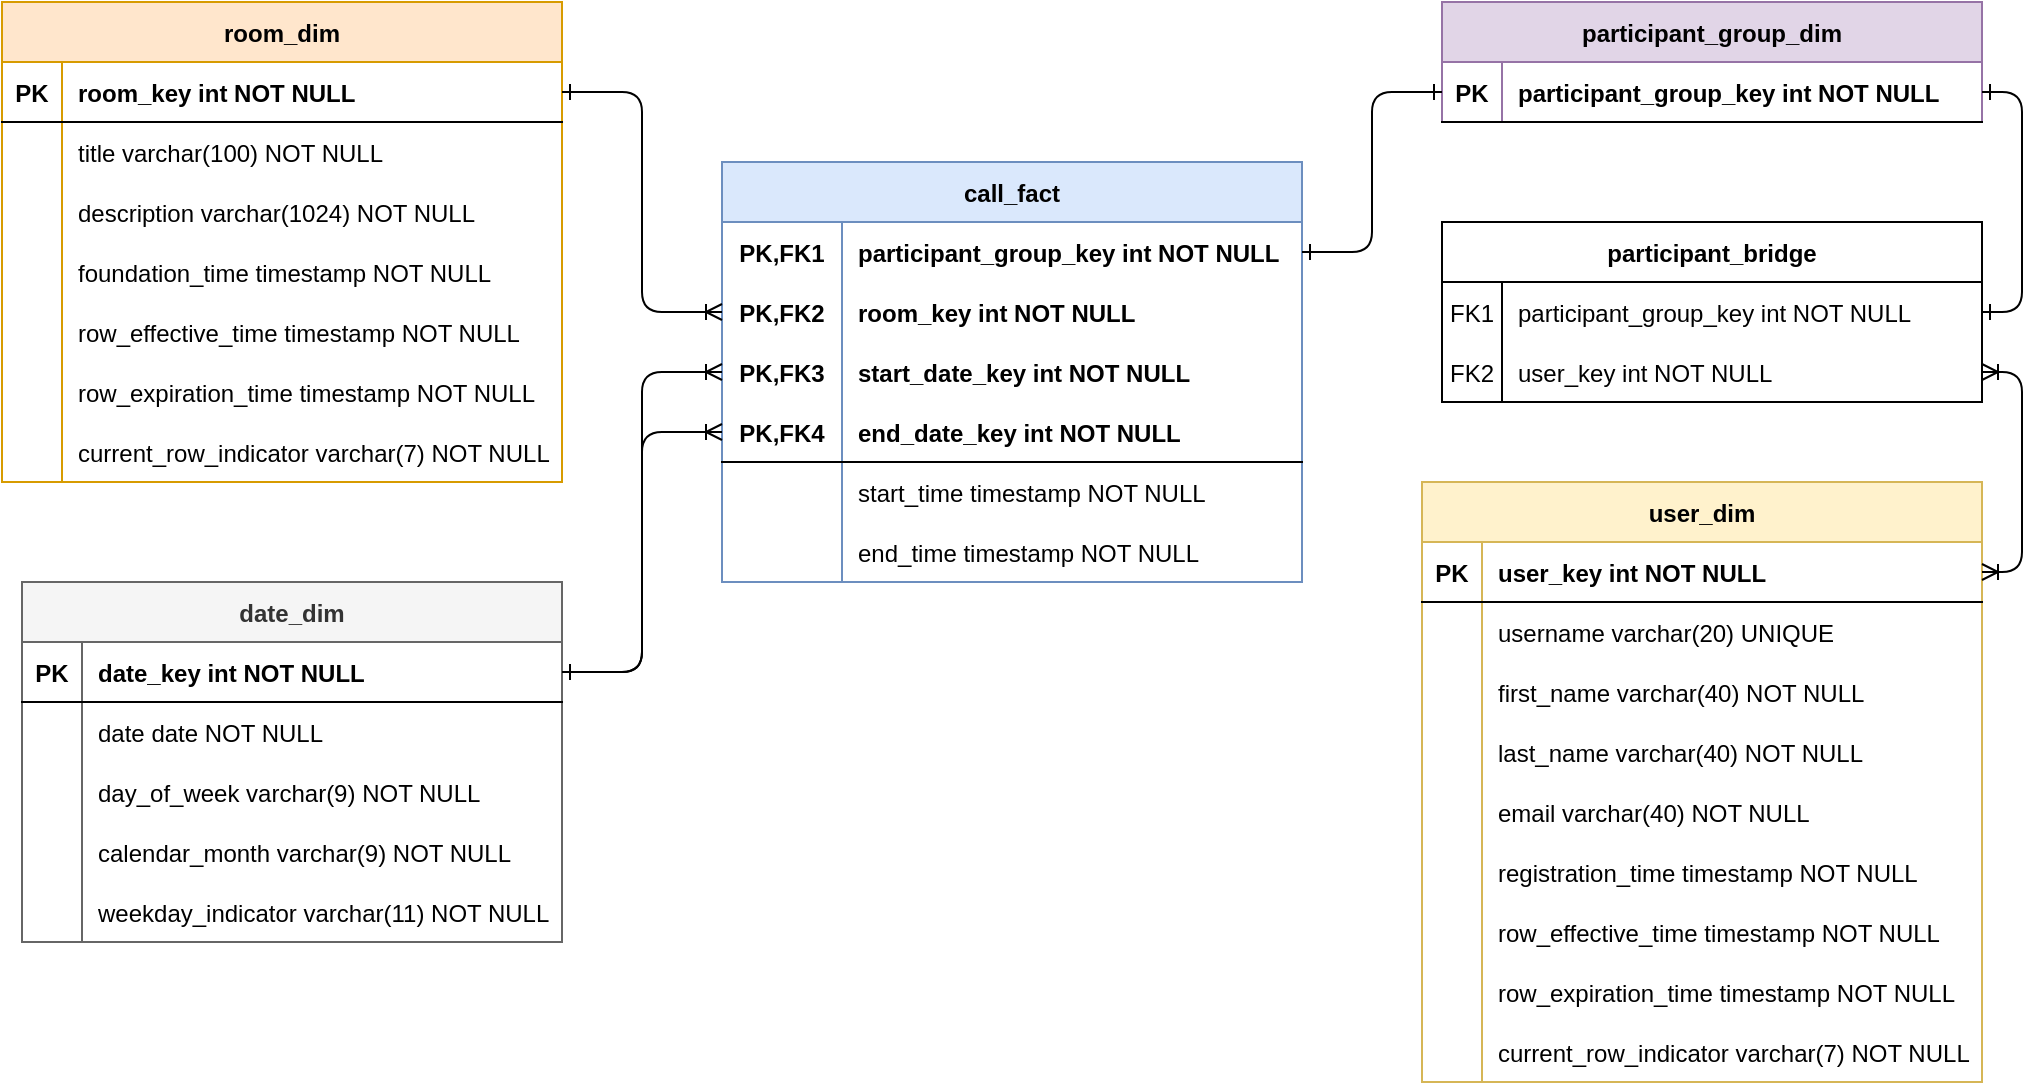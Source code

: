 <mxfile version="17.4.6" type="device"><diagram id="qKj7BQouxTG_tLNPHcak" name="Page-1"><mxGraphModel dx="2272" dy="799" grid="1" gridSize="10" guides="1" tooltips="1" connect="1" arrows="1" fold="1" page="1" pageScale="1" pageWidth="850" pageHeight="1100" math="0" shadow="0"><root><mxCell id="0"/><mxCell id="1" parent="0"/><mxCell id="yPWUE9x3bi0etpbtWA5u-27" value="call_fact" style="shape=table;startSize=30;container=1;collapsible=1;childLayout=tableLayout;fixedRows=1;rowLines=0;fontStyle=1;align=center;resizeLast=1;fillColor=#dae8fc;strokeColor=#6c8ebf;" parent="1" vertex="1"><mxGeometry x="320" y="280" width="290" height="210" as="geometry"/></mxCell><mxCell id="yPWUE9x3bi0etpbtWA5u-28" value="" style="shape=tableRow;horizontal=0;startSize=0;swimlaneHead=0;swimlaneBody=0;fillColor=none;collapsible=0;dropTarget=0;points=[[0,0.5],[1,0.5]];portConstraint=eastwest;top=0;left=0;right=0;bottom=0;" parent="yPWUE9x3bi0etpbtWA5u-27" vertex="1"><mxGeometry y="30" width="290" height="30" as="geometry"/></mxCell><mxCell id="yPWUE9x3bi0etpbtWA5u-29" value="PK,FK1" style="shape=partialRectangle;connectable=0;fillColor=none;top=0;left=0;bottom=0;right=0;fontStyle=1;overflow=hidden;" parent="yPWUE9x3bi0etpbtWA5u-28" vertex="1"><mxGeometry width="60" height="30" as="geometry"><mxRectangle width="60" height="30" as="alternateBounds"/></mxGeometry></mxCell><mxCell id="yPWUE9x3bi0etpbtWA5u-30" value="participant_group_key int NOT NULL" style="shape=partialRectangle;connectable=0;fillColor=none;top=0;left=0;bottom=0;right=0;align=left;spacingLeft=6;fontStyle=1;overflow=hidden;" parent="yPWUE9x3bi0etpbtWA5u-28" vertex="1"><mxGeometry x="60" width="230" height="30" as="geometry"><mxRectangle width="230" height="30" as="alternateBounds"/></mxGeometry></mxCell><mxCell id="yPWUE9x3bi0etpbtWA5u-98" value="" style="shape=tableRow;horizontal=0;startSize=0;swimlaneHead=0;swimlaneBody=0;fillColor=none;collapsible=0;dropTarget=0;points=[[0,0.5],[1,0.5]];portConstraint=eastwest;top=0;left=0;right=0;bottom=0;" parent="yPWUE9x3bi0etpbtWA5u-27" vertex="1"><mxGeometry y="60" width="290" height="30" as="geometry"/></mxCell><mxCell id="yPWUE9x3bi0etpbtWA5u-99" value="PK,FK2" style="shape=partialRectangle;connectable=0;fillColor=none;top=0;left=0;bottom=0;right=0;fontStyle=1;overflow=hidden;" parent="yPWUE9x3bi0etpbtWA5u-98" vertex="1"><mxGeometry width="60" height="30" as="geometry"><mxRectangle width="60" height="30" as="alternateBounds"/></mxGeometry></mxCell><mxCell id="yPWUE9x3bi0etpbtWA5u-100" value="room_key int NOT NULL" style="shape=partialRectangle;connectable=0;fillColor=none;top=0;left=0;bottom=0;right=0;align=left;spacingLeft=6;fontStyle=1;overflow=hidden;" parent="yPWUE9x3bi0etpbtWA5u-98" vertex="1"><mxGeometry x="60" width="230" height="30" as="geometry"><mxRectangle width="230" height="30" as="alternateBounds"/></mxGeometry></mxCell><mxCell id="yPWUE9x3bi0etpbtWA5u-43" value="" style="shape=tableRow;horizontal=0;startSize=0;swimlaneHead=0;swimlaneBody=0;fillColor=none;collapsible=0;dropTarget=0;points=[[0,0.5],[1,0.5]];portConstraint=eastwest;top=0;left=0;right=0;bottom=0;" parent="yPWUE9x3bi0etpbtWA5u-27" vertex="1"><mxGeometry y="90" width="290" height="30" as="geometry"/></mxCell><mxCell id="yPWUE9x3bi0etpbtWA5u-44" value="PK,FK3" style="shape=partialRectangle;connectable=0;fillColor=none;top=0;left=0;bottom=0;right=0;fontStyle=1;overflow=hidden;" parent="yPWUE9x3bi0etpbtWA5u-43" vertex="1"><mxGeometry width="60" height="30" as="geometry"><mxRectangle width="60" height="30" as="alternateBounds"/></mxGeometry></mxCell><mxCell id="yPWUE9x3bi0etpbtWA5u-45" value="start_date_key int NOT NULL" style="shape=partialRectangle;connectable=0;fillColor=none;top=0;left=0;bottom=0;right=0;align=left;spacingLeft=6;fontStyle=1;overflow=hidden;" parent="yPWUE9x3bi0etpbtWA5u-43" vertex="1"><mxGeometry x="60" width="230" height="30" as="geometry"><mxRectangle width="230" height="30" as="alternateBounds"/></mxGeometry></mxCell><mxCell id="yPWUE9x3bi0etpbtWA5u-104" value="" style="shape=tableRow;horizontal=0;startSize=0;swimlaneHead=0;swimlaneBody=0;fillColor=none;collapsible=0;dropTarget=0;points=[[0,0.5],[1,0.5]];portConstraint=eastwest;top=0;left=0;right=0;bottom=1;" parent="yPWUE9x3bi0etpbtWA5u-27" vertex="1"><mxGeometry y="120" width="290" height="30" as="geometry"/></mxCell><mxCell id="yPWUE9x3bi0etpbtWA5u-105" value="PK,FK4" style="shape=partialRectangle;connectable=0;fillColor=none;top=0;left=0;bottom=0;right=0;fontStyle=1;overflow=hidden;" parent="yPWUE9x3bi0etpbtWA5u-104" vertex="1"><mxGeometry width="60" height="30" as="geometry"><mxRectangle width="60" height="30" as="alternateBounds"/></mxGeometry></mxCell><mxCell id="yPWUE9x3bi0etpbtWA5u-106" value="end_date_key int NOT NULL" style="shape=partialRectangle;connectable=0;fillColor=none;top=0;left=0;bottom=0;right=0;align=left;spacingLeft=6;fontStyle=1;overflow=hidden;" parent="yPWUE9x3bi0etpbtWA5u-104" vertex="1"><mxGeometry x="60" width="230" height="30" as="geometry"><mxRectangle width="230" height="30" as="alternateBounds"/></mxGeometry></mxCell><mxCell id="yPWUE9x3bi0etpbtWA5u-34" value="" style="shape=tableRow;horizontal=0;startSize=0;swimlaneHead=0;swimlaneBody=0;fillColor=none;collapsible=0;dropTarget=0;points=[[0,0.5],[1,0.5]];portConstraint=eastwest;top=0;left=0;right=0;bottom=0;" parent="yPWUE9x3bi0etpbtWA5u-27" vertex="1"><mxGeometry y="150" width="290" height="30" as="geometry"/></mxCell><mxCell id="yPWUE9x3bi0etpbtWA5u-35" value="" style="shape=partialRectangle;connectable=0;fillColor=none;top=0;left=0;bottom=0;right=0;editable=1;overflow=hidden;" parent="yPWUE9x3bi0etpbtWA5u-34" vertex="1"><mxGeometry width="60" height="30" as="geometry"><mxRectangle width="60" height="30" as="alternateBounds"/></mxGeometry></mxCell><mxCell id="yPWUE9x3bi0etpbtWA5u-36" value="start_time timestamp NOT NULL" style="shape=partialRectangle;connectable=0;fillColor=none;top=0;left=0;bottom=0;right=0;align=left;spacingLeft=6;overflow=hidden;" parent="yPWUE9x3bi0etpbtWA5u-34" vertex="1"><mxGeometry x="60" width="230" height="30" as="geometry"><mxRectangle width="230" height="30" as="alternateBounds"/></mxGeometry></mxCell><mxCell id="yPWUE9x3bi0etpbtWA5u-133" value="" style="shape=tableRow;horizontal=0;startSize=0;swimlaneHead=0;swimlaneBody=0;fillColor=none;collapsible=0;dropTarget=0;points=[[0,0.5],[1,0.5]];portConstraint=eastwest;top=0;left=0;right=0;bottom=0;" parent="yPWUE9x3bi0etpbtWA5u-27" vertex="1"><mxGeometry y="180" width="290" height="30" as="geometry"/></mxCell><mxCell id="yPWUE9x3bi0etpbtWA5u-134" value="" style="shape=partialRectangle;connectable=0;fillColor=none;top=0;left=0;bottom=0;right=0;editable=1;overflow=hidden;" parent="yPWUE9x3bi0etpbtWA5u-133" vertex="1"><mxGeometry width="60" height="30" as="geometry"><mxRectangle width="60" height="30" as="alternateBounds"/></mxGeometry></mxCell><mxCell id="yPWUE9x3bi0etpbtWA5u-135" value="end_time timestamp NOT NULL" style="shape=partialRectangle;connectable=0;fillColor=none;top=0;left=0;bottom=0;right=0;align=left;spacingLeft=6;overflow=hidden;" parent="yPWUE9x3bi0etpbtWA5u-133" vertex="1"><mxGeometry x="60" width="230" height="30" as="geometry"><mxRectangle width="230" height="30" as="alternateBounds"/></mxGeometry></mxCell><mxCell id="yPWUE9x3bi0etpbtWA5u-46" value="participant_group_dim" style="shape=table;startSize=30;container=1;collapsible=1;childLayout=tableLayout;fixedRows=1;rowLines=0;fontStyle=1;align=center;resizeLast=1;fillColor=#e1d5e7;strokeColor=#9673a6;" parent="1" vertex="1"><mxGeometry x="680" y="200" width="270" height="60" as="geometry"/></mxCell><mxCell id="yPWUE9x3bi0etpbtWA5u-47" value="" style="shape=tableRow;horizontal=0;startSize=0;swimlaneHead=0;swimlaneBody=0;fillColor=none;collapsible=0;dropTarget=0;points=[[0,0.5],[1,0.5]];portConstraint=eastwest;top=0;left=0;right=0;bottom=1;" parent="yPWUE9x3bi0etpbtWA5u-46" vertex="1"><mxGeometry y="30" width="270" height="30" as="geometry"/></mxCell><mxCell id="yPWUE9x3bi0etpbtWA5u-48" value="PK" style="shape=partialRectangle;connectable=0;fillColor=none;top=0;left=0;bottom=0;right=0;fontStyle=1;overflow=hidden;" parent="yPWUE9x3bi0etpbtWA5u-47" vertex="1"><mxGeometry width="30" height="30" as="geometry"><mxRectangle width="30" height="30" as="alternateBounds"/></mxGeometry></mxCell><mxCell id="yPWUE9x3bi0etpbtWA5u-49" value="participant_group_key int NOT NULL" style="shape=partialRectangle;connectable=0;fillColor=none;top=0;left=0;bottom=0;right=0;align=left;spacingLeft=6;fontStyle=1;overflow=hidden;" parent="yPWUE9x3bi0etpbtWA5u-47" vertex="1"><mxGeometry x="30" width="240" height="30" as="geometry"><mxRectangle width="240" height="30" as="alternateBounds"/></mxGeometry></mxCell><mxCell id="yPWUE9x3bi0etpbtWA5u-59" value="room_dim" style="shape=table;startSize=30;container=1;collapsible=1;childLayout=tableLayout;fixedRows=1;rowLines=0;fontStyle=1;align=center;resizeLast=1;fillColor=#ffe6cc;strokeColor=#d79b00;" parent="1" vertex="1"><mxGeometry x="-40" y="200" width="280" height="240" as="geometry"/></mxCell><mxCell id="yPWUE9x3bi0etpbtWA5u-60" value="" style="shape=tableRow;horizontal=0;startSize=0;swimlaneHead=0;swimlaneBody=0;fillColor=none;collapsible=0;dropTarget=0;points=[[0,0.5],[1,0.5]];portConstraint=eastwest;top=0;left=0;right=0;bottom=1;" parent="yPWUE9x3bi0etpbtWA5u-59" vertex="1"><mxGeometry y="30" width="280" height="30" as="geometry"/></mxCell><mxCell id="yPWUE9x3bi0etpbtWA5u-61" value="PK" style="shape=partialRectangle;connectable=0;fillColor=none;top=0;left=0;bottom=0;right=0;fontStyle=1;overflow=hidden;" parent="yPWUE9x3bi0etpbtWA5u-60" vertex="1"><mxGeometry width="30" height="30" as="geometry"><mxRectangle width="30" height="30" as="alternateBounds"/></mxGeometry></mxCell><mxCell id="yPWUE9x3bi0etpbtWA5u-62" value="room_key int NOT NULL" style="shape=partialRectangle;connectable=0;fillColor=none;top=0;left=0;bottom=0;right=0;align=left;spacingLeft=6;fontStyle=1;overflow=hidden;" parent="yPWUE9x3bi0etpbtWA5u-60" vertex="1"><mxGeometry x="30" width="250" height="30" as="geometry"><mxRectangle width="250" height="30" as="alternateBounds"/></mxGeometry></mxCell><mxCell id="yPWUE9x3bi0etpbtWA5u-63" value="" style="shape=tableRow;horizontal=0;startSize=0;swimlaneHead=0;swimlaneBody=0;fillColor=none;collapsible=0;dropTarget=0;points=[[0,0.5],[1,0.5]];portConstraint=eastwest;top=0;left=0;right=0;bottom=0;" parent="yPWUE9x3bi0etpbtWA5u-59" vertex="1"><mxGeometry y="60" width="280" height="30" as="geometry"/></mxCell><mxCell id="yPWUE9x3bi0etpbtWA5u-64" value="" style="shape=partialRectangle;connectable=0;fillColor=none;top=0;left=0;bottom=0;right=0;editable=1;overflow=hidden;" parent="yPWUE9x3bi0etpbtWA5u-63" vertex="1"><mxGeometry width="30" height="30" as="geometry"><mxRectangle width="30" height="30" as="alternateBounds"/></mxGeometry></mxCell><mxCell id="yPWUE9x3bi0etpbtWA5u-65" value="title varchar(100) NOT NULL" style="shape=partialRectangle;connectable=0;fillColor=none;top=0;left=0;bottom=0;right=0;align=left;spacingLeft=6;overflow=hidden;" parent="yPWUE9x3bi0etpbtWA5u-63" vertex="1"><mxGeometry x="30" width="250" height="30" as="geometry"><mxRectangle width="250" height="30" as="alternateBounds"/></mxGeometry></mxCell><mxCell id="yPWUE9x3bi0etpbtWA5u-66" value="" style="shape=tableRow;horizontal=0;startSize=0;swimlaneHead=0;swimlaneBody=0;fillColor=none;collapsible=0;dropTarget=0;points=[[0,0.5],[1,0.5]];portConstraint=eastwest;top=0;left=0;right=0;bottom=0;" parent="yPWUE9x3bi0etpbtWA5u-59" vertex="1"><mxGeometry y="90" width="280" height="30" as="geometry"/></mxCell><mxCell id="yPWUE9x3bi0etpbtWA5u-67" value="" style="shape=partialRectangle;connectable=0;fillColor=none;top=0;left=0;bottom=0;right=0;editable=1;overflow=hidden;" parent="yPWUE9x3bi0etpbtWA5u-66" vertex="1"><mxGeometry width="30" height="30" as="geometry"><mxRectangle width="30" height="30" as="alternateBounds"/></mxGeometry></mxCell><mxCell id="yPWUE9x3bi0etpbtWA5u-68" value="description varchar(1024) NOT NULL" style="shape=partialRectangle;connectable=0;fillColor=none;top=0;left=0;bottom=0;right=0;align=left;spacingLeft=6;overflow=hidden;" parent="yPWUE9x3bi0etpbtWA5u-66" vertex="1"><mxGeometry x="30" width="250" height="30" as="geometry"><mxRectangle width="250" height="30" as="alternateBounds"/></mxGeometry></mxCell><mxCell id="yPWUE9x3bi0etpbtWA5u-69" value="" style="shape=tableRow;horizontal=0;startSize=0;swimlaneHead=0;swimlaneBody=0;fillColor=none;collapsible=0;dropTarget=0;points=[[0,0.5],[1,0.5]];portConstraint=eastwest;top=0;left=0;right=0;bottom=0;" parent="yPWUE9x3bi0etpbtWA5u-59" vertex="1"><mxGeometry y="120" width="280" height="30" as="geometry"/></mxCell><mxCell id="yPWUE9x3bi0etpbtWA5u-70" value="" style="shape=partialRectangle;connectable=0;fillColor=none;top=0;left=0;bottom=0;right=0;editable=1;overflow=hidden;" parent="yPWUE9x3bi0etpbtWA5u-69" vertex="1"><mxGeometry width="30" height="30" as="geometry"><mxRectangle width="30" height="30" as="alternateBounds"/></mxGeometry></mxCell><mxCell id="yPWUE9x3bi0etpbtWA5u-71" value="foundation_time timestamp NOT NULL" style="shape=partialRectangle;connectable=0;fillColor=none;top=0;left=0;bottom=0;right=0;align=left;spacingLeft=6;overflow=hidden;" parent="yPWUE9x3bi0etpbtWA5u-69" vertex="1"><mxGeometry x="30" width="250" height="30" as="geometry"><mxRectangle width="250" height="30" as="alternateBounds"/></mxGeometry></mxCell><mxCell id="YMKa3wwZ9KTeTYW3aYkr-1" value="" style="shape=tableRow;horizontal=0;startSize=0;swimlaneHead=0;swimlaneBody=0;fillColor=none;collapsible=0;dropTarget=0;points=[[0,0.5],[1,0.5]];portConstraint=eastwest;top=0;left=0;right=0;bottom=0;" vertex="1" parent="yPWUE9x3bi0etpbtWA5u-59"><mxGeometry y="150" width="280" height="30" as="geometry"/></mxCell><mxCell id="YMKa3wwZ9KTeTYW3aYkr-2" value="" style="shape=partialRectangle;connectable=0;fillColor=none;top=0;left=0;bottom=0;right=0;editable=1;overflow=hidden;" vertex="1" parent="YMKa3wwZ9KTeTYW3aYkr-1"><mxGeometry width="30" height="30" as="geometry"><mxRectangle width="30" height="30" as="alternateBounds"/></mxGeometry></mxCell><mxCell id="YMKa3wwZ9KTeTYW3aYkr-3" value="row_effective_time timestamp NOT NULL" style="shape=partialRectangle;connectable=0;fillColor=none;top=0;left=0;bottom=0;right=0;align=left;spacingLeft=6;overflow=hidden;" vertex="1" parent="YMKa3wwZ9KTeTYW3aYkr-1"><mxGeometry x="30" width="250" height="30" as="geometry"><mxRectangle width="250" height="30" as="alternateBounds"/></mxGeometry></mxCell><mxCell id="YMKa3wwZ9KTeTYW3aYkr-4" value="" style="shape=tableRow;horizontal=0;startSize=0;swimlaneHead=0;swimlaneBody=0;fillColor=none;collapsible=0;dropTarget=0;points=[[0,0.5],[1,0.5]];portConstraint=eastwest;top=0;left=0;right=0;bottom=0;" vertex="1" parent="yPWUE9x3bi0etpbtWA5u-59"><mxGeometry y="180" width="280" height="30" as="geometry"/></mxCell><mxCell id="YMKa3wwZ9KTeTYW3aYkr-5" value="" style="shape=partialRectangle;connectable=0;fillColor=none;top=0;left=0;bottom=0;right=0;editable=1;overflow=hidden;" vertex="1" parent="YMKa3wwZ9KTeTYW3aYkr-4"><mxGeometry width="30" height="30" as="geometry"><mxRectangle width="30" height="30" as="alternateBounds"/></mxGeometry></mxCell><mxCell id="YMKa3wwZ9KTeTYW3aYkr-6" value="row_expiration_time timestamp NOT NULL" style="shape=partialRectangle;connectable=0;fillColor=none;top=0;left=0;bottom=0;right=0;align=left;spacingLeft=6;overflow=hidden;" vertex="1" parent="YMKa3wwZ9KTeTYW3aYkr-4"><mxGeometry x="30" width="250" height="30" as="geometry"><mxRectangle width="250" height="30" as="alternateBounds"/></mxGeometry></mxCell><mxCell id="YMKa3wwZ9KTeTYW3aYkr-7" value="" style="shape=tableRow;horizontal=0;startSize=0;swimlaneHead=0;swimlaneBody=0;fillColor=none;collapsible=0;dropTarget=0;points=[[0,0.5],[1,0.5]];portConstraint=eastwest;top=0;left=0;right=0;bottom=0;" vertex="1" parent="yPWUE9x3bi0etpbtWA5u-59"><mxGeometry y="210" width="280" height="30" as="geometry"/></mxCell><mxCell id="YMKa3wwZ9KTeTYW3aYkr-8" value="" style="shape=partialRectangle;connectable=0;fillColor=none;top=0;left=0;bottom=0;right=0;editable=1;overflow=hidden;" vertex="1" parent="YMKa3wwZ9KTeTYW3aYkr-7"><mxGeometry width="30" height="30" as="geometry"><mxRectangle width="30" height="30" as="alternateBounds"/></mxGeometry></mxCell><mxCell id="YMKa3wwZ9KTeTYW3aYkr-9" value="current_row_indicator varchar(7) NOT NULL" style="shape=partialRectangle;connectable=0;fillColor=none;top=0;left=0;bottom=0;right=0;align=left;spacingLeft=6;overflow=hidden;" vertex="1" parent="YMKa3wwZ9KTeTYW3aYkr-7"><mxGeometry x="30" width="250" height="30" as="geometry"><mxRectangle width="250" height="30" as="alternateBounds"/></mxGeometry></mxCell><mxCell id="yPWUE9x3bi0etpbtWA5u-72" value="date_dim" style="shape=table;startSize=30;container=1;collapsible=1;childLayout=tableLayout;fixedRows=1;rowLines=0;fontStyle=1;align=center;resizeLast=1;fillColor=#f5f5f5;fontColor=#333333;strokeColor=#666666;" parent="1" vertex="1"><mxGeometry x="-30" y="490" width="270" height="180" as="geometry"/></mxCell><mxCell id="yPWUE9x3bi0etpbtWA5u-73" value="" style="shape=tableRow;horizontal=0;startSize=0;swimlaneHead=0;swimlaneBody=0;fillColor=none;collapsible=0;dropTarget=0;points=[[0,0.5],[1,0.5]];portConstraint=eastwest;top=0;left=0;right=0;bottom=1;" parent="yPWUE9x3bi0etpbtWA5u-72" vertex="1"><mxGeometry y="30" width="270" height="30" as="geometry"/></mxCell><mxCell id="yPWUE9x3bi0etpbtWA5u-74" value="PK" style="shape=partialRectangle;connectable=0;fillColor=none;top=0;left=0;bottom=0;right=0;fontStyle=1;overflow=hidden;" parent="yPWUE9x3bi0etpbtWA5u-73" vertex="1"><mxGeometry width="30" height="30" as="geometry"><mxRectangle width="30" height="30" as="alternateBounds"/></mxGeometry></mxCell><mxCell id="yPWUE9x3bi0etpbtWA5u-75" value="date_key int NOT NULL" style="shape=partialRectangle;connectable=0;fillColor=none;top=0;left=0;bottom=0;right=0;align=left;spacingLeft=6;fontStyle=1;overflow=hidden;" parent="yPWUE9x3bi0etpbtWA5u-73" vertex="1"><mxGeometry x="30" width="240" height="30" as="geometry"><mxRectangle width="240" height="30" as="alternateBounds"/></mxGeometry></mxCell><mxCell id="yPWUE9x3bi0etpbtWA5u-76" value="" style="shape=tableRow;horizontal=0;startSize=0;swimlaneHead=0;swimlaneBody=0;fillColor=none;collapsible=0;dropTarget=0;points=[[0,0.5],[1,0.5]];portConstraint=eastwest;top=0;left=0;right=0;bottom=0;" parent="yPWUE9x3bi0etpbtWA5u-72" vertex="1"><mxGeometry y="60" width="270" height="30" as="geometry"/></mxCell><mxCell id="yPWUE9x3bi0etpbtWA5u-77" value="" style="shape=partialRectangle;connectable=0;fillColor=none;top=0;left=0;bottom=0;right=0;editable=1;overflow=hidden;" parent="yPWUE9x3bi0etpbtWA5u-76" vertex="1"><mxGeometry width="30" height="30" as="geometry"><mxRectangle width="30" height="30" as="alternateBounds"/></mxGeometry></mxCell><mxCell id="yPWUE9x3bi0etpbtWA5u-78" value="date date NOT NULL" style="shape=partialRectangle;connectable=0;fillColor=none;top=0;left=0;bottom=0;right=0;align=left;spacingLeft=6;overflow=hidden;" parent="yPWUE9x3bi0etpbtWA5u-76" vertex="1"><mxGeometry x="30" width="240" height="30" as="geometry"><mxRectangle width="240" height="30" as="alternateBounds"/></mxGeometry></mxCell><mxCell id="yPWUE9x3bi0etpbtWA5u-79" value="" style="shape=tableRow;horizontal=0;startSize=0;swimlaneHead=0;swimlaneBody=0;fillColor=none;collapsible=0;dropTarget=0;points=[[0,0.5],[1,0.5]];portConstraint=eastwest;top=0;left=0;right=0;bottom=0;" parent="yPWUE9x3bi0etpbtWA5u-72" vertex="1"><mxGeometry y="90" width="270" height="30" as="geometry"/></mxCell><mxCell id="yPWUE9x3bi0etpbtWA5u-80" value="" style="shape=partialRectangle;connectable=0;fillColor=none;top=0;left=0;bottom=0;right=0;editable=1;overflow=hidden;" parent="yPWUE9x3bi0etpbtWA5u-79" vertex="1"><mxGeometry width="30" height="30" as="geometry"><mxRectangle width="30" height="30" as="alternateBounds"/></mxGeometry></mxCell><mxCell id="yPWUE9x3bi0etpbtWA5u-81" value="day_of_week varchar(9) NOT NULL" style="shape=partialRectangle;connectable=0;fillColor=none;top=0;left=0;bottom=0;right=0;align=left;spacingLeft=6;overflow=hidden;" parent="yPWUE9x3bi0etpbtWA5u-79" vertex="1"><mxGeometry x="30" width="240" height="30" as="geometry"><mxRectangle width="240" height="30" as="alternateBounds"/></mxGeometry></mxCell><mxCell id="yPWUE9x3bi0etpbtWA5u-82" value="" style="shape=tableRow;horizontal=0;startSize=0;swimlaneHead=0;swimlaneBody=0;fillColor=none;collapsible=0;dropTarget=0;points=[[0,0.5],[1,0.5]];portConstraint=eastwest;top=0;left=0;right=0;bottom=0;" parent="yPWUE9x3bi0etpbtWA5u-72" vertex="1"><mxGeometry y="120" width="270" height="30" as="geometry"/></mxCell><mxCell id="yPWUE9x3bi0etpbtWA5u-83" value="" style="shape=partialRectangle;connectable=0;fillColor=none;top=0;left=0;bottom=0;right=0;editable=1;overflow=hidden;" parent="yPWUE9x3bi0etpbtWA5u-82" vertex="1"><mxGeometry width="30" height="30" as="geometry"><mxRectangle width="30" height="30" as="alternateBounds"/></mxGeometry></mxCell><mxCell id="yPWUE9x3bi0etpbtWA5u-84" value="calendar_month varchar(9) NOT NULL" style="shape=partialRectangle;connectable=0;fillColor=none;top=0;left=0;bottom=0;right=0;align=left;spacingLeft=6;overflow=hidden;" parent="yPWUE9x3bi0etpbtWA5u-82" vertex="1"><mxGeometry x="30" width="240" height="30" as="geometry"><mxRectangle width="240" height="30" as="alternateBounds"/></mxGeometry></mxCell><mxCell id="yPWUE9x3bi0etpbtWA5u-150" value="" style="shape=tableRow;horizontal=0;startSize=0;swimlaneHead=0;swimlaneBody=0;fillColor=none;collapsible=0;dropTarget=0;points=[[0,0.5],[1,0.5]];portConstraint=eastwest;top=0;left=0;right=0;bottom=0;" parent="yPWUE9x3bi0etpbtWA5u-72" vertex="1"><mxGeometry y="150" width="270" height="30" as="geometry"/></mxCell><mxCell id="yPWUE9x3bi0etpbtWA5u-151" value="" style="shape=partialRectangle;connectable=0;fillColor=none;top=0;left=0;bottom=0;right=0;editable=1;overflow=hidden;" parent="yPWUE9x3bi0etpbtWA5u-150" vertex="1"><mxGeometry width="30" height="30" as="geometry"><mxRectangle width="30" height="30" as="alternateBounds"/></mxGeometry></mxCell><mxCell id="yPWUE9x3bi0etpbtWA5u-152" value="weekday_indicator varchar(11) NOT NULL" style="shape=partialRectangle;connectable=0;fillColor=none;top=0;left=0;bottom=0;right=0;align=left;spacingLeft=6;overflow=hidden;" parent="yPWUE9x3bi0etpbtWA5u-150" vertex="1"><mxGeometry x="30" width="240" height="30" as="geometry"><mxRectangle width="240" height="30" as="alternateBounds"/></mxGeometry></mxCell><mxCell id="yPWUE9x3bi0etpbtWA5u-107" value="user_dim" style="shape=table;startSize=30;container=1;collapsible=1;childLayout=tableLayout;fixedRows=1;rowLines=0;fontStyle=1;align=center;resizeLast=1;fillColor=#fff2cc;strokeColor=#d6b656;" parent="1" vertex="1"><mxGeometry x="670" y="440" width="280" height="300" as="geometry"/></mxCell><mxCell id="yPWUE9x3bi0etpbtWA5u-108" value="" style="shape=tableRow;horizontal=0;startSize=0;swimlaneHead=0;swimlaneBody=0;fillColor=none;collapsible=0;dropTarget=0;points=[[0,0.5],[1,0.5]];portConstraint=eastwest;top=0;left=0;right=0;bottom=1;" parent="yPWUE9x3bi0etpbtWA5u-107" vertex="1"><mxGeometry y="30" width="280" height="30" as="geometry"/></mxCell><mxCell id="yPWUE9x3bi0etpbtWA5u-109" value="PK" style="shape=partialRectangle;connectable=0;fillColor=none;top=0;left=0;bottom=0;right=0;fontStyle=1;overflow=hidden;" parent="yPWUE9x3bi0etpbtWA5u-108" vertex="1"><mxGeometry width="30" height="30" as="geometry"><mxRectangle width="30" height="30" as="alternateBounds"/></mxGeometry></mxCell><mxCell id="yPWUE9x3bi0etpbtWA5u-110" value="user_key int NOT NULL" style="shape=partialRectangle;connectable=0;fillColor=none;top=0;left=0;bottom=0;right=0;align=left;spacingLeft=6;fontStyle=1;overflow=hidden;strokeColor=default;" parent="yPWUE9x3bi0etpbtWA5u-108" vertex="1"><mxGeometry x="30" width="250" height="30" as="geometry"><mxRectangle width="250" height="30" as="alternateBounds"/></mxGeometry></mxCell><mxCell id="yPWUE9x3bi0etpbtWA5u-111" value="" style="shape=tableRow;horizontal=0;startSize=0;swimlaneHead=0;swimlaneBody=0;fillColor=none;collapsible=0;dropTarget=0;points=[[0,0.5],[1,0.5]];portConstraint=eastwest;top=0;left=0;right=0;bottom=0;" parent="yPWUE9x3bi0etpbtWA5u-107" vertex="1"><mxGeometry y="60" width="280" height="30" as="geometry"/></mxCell><mxCell id="yPWUE9x3bi0etpbtWA5u-112" value="" style="shape=partialRectangle;connectable=0;fillColor=none;top=0;left=0;bottom=0;right=0;editable=1;overflow=hidden;" parent="yPWUE9x3bi0etpbtWA5u-111" vertex="1"><mxGeometry width="30" height="30" as="geometry"><mxRectangle width="30" height="30" as="alternateBounds"/></mxGeometry></mxCell><mxCell id="yPWUE9x3bi0etpbtWA5u-113" value="username varchar(20) UNIQUE" style="shape=partialRectangle;connectable=0;fillColor=none;top=0;left=0;bottom=0;right=0;align=left;spacingLeft=6;overflow=hidden;" parent="yPWUE9x3bi0etpbtWA5u-111" vertex="1"><mxGeometry x="30" width="250" height="30" as="geometry"><mxRectangle width="250" height="30" as="alternateBounds"/></mxGeometry></mxCell><mxCell id="yPWUE9x3bi0etpbtWA5u-114" value="" style="shape=tableRow;horizontal=0;startSize=0;swimlaneHead=0;swimlaneBody=0;fillColor=none;collapsible=0;dropTarget=0;points=[[0,0.5],[1,0.5]];portConstraint=eastwest;top=0;left=0;right=0;bottom=0;" parent="yPWUE9x3bi0etpbtWA5u-107" vertex="1"><mxGeometry y="90" width="280" height="30" as="geometry"/></mxCell><mxCell id="yPWUE9x3bi0etpbtWA5u-115" value="" style="shape=partialRectangle;connectable=0;fillColor=none;top=0;left=0;bottom=0;right=0;editable=1;overflow=hidden;" parent="yPWUE9x3bi0etpbtWA5u-114" vertex="1"><mxGeometry width="30" height="30" as="geometry"><mxRectangle width="30" height="30" as="alternateBounds"/></mxGeometry></mxCell><mxCell id="yPWUE9x3bi0etpbtWA5u-116" value="first_name varchar(40) NOT NULL" style="shape=partialRectangle;connectable=0;fillColor=none;top=0;left=0;bottom=0;right=0;align=left;spacingLeft=6;overflow=hidden;" parent="yPWUE9x3bi0etpbtWA5u-114" vertex="1"><mxGeometry x="30" width="250" height="30" as="geometry"><mxRectangle width="250" height="30" as="alternateBounds"/></mxGeometry></mxCell><mxCell id="yPWUE9x3bi0etpbtWA5u-117" value="" style="shape=tableRow;horizontal=0;startSize=0;swimlaneHead=0;swimlaneBody=0;fillColor=none;collapsible=0;dropTarget=0;points=[[0,0.5],[1,0.5]];portConstraint=eastwest;top=0;left=0;right=0;bottom=0;" parent="yPWUE9x3bi0etpbtWA5u-107" vertex="1"><mxGeometry y="120" width="280" height="30" as="geometry"/></mxCell><mxCell id="yPWUE9x3bi0etpbtWA5u-118" value="" style="shape=partialRectangle;connectable=0;fillColor=none;top=0;left=0;bottom=0;right=0;editable=1;overflow=hidden;" parent="yPWUE9x3bi0etpbtWA5u-117" vertex="1"><mxGeometry width="30" height="30" as="geometry"><mxRectangle width="30" height="30" as="alternateBounds"/></mxGeometry></mxCell><mxCell id="yPWUE9x3bi0etpbtWA5u-119" value="last_name varchar(40) NOT NULL" style="shape=partialRectangle;connectable=0;fillColor=none;top=0;left=0;bottom=0;right=0;align=left;spacingLeft=6;overflow=hidden;" parent="yPWUE9x3bi0etpbtWA5u-117" vertex="1"><mxGeometry x="30" width="250" height="30" as="geometry"><mxRectangle width="250" height="30" as="alternateBounds"/></mxGeometry></mxCell><mxCell id="yPWUE9x3bi0etpbtWA5u-140" value="" style="shape=tableRow;horizontal=0;startSize=0;swimlaneHead=0;swimlaneBody=0;fillColor=none;collapsible=0;dropTarget=0;points=[[0,0.5],[1,0.5]];portConstraint=eastwest;top=0;left=0;right=0;bottom=0;" parent="yPWUE9x3bi0etpbtWA5u-107" vertex="1"><mxGeometry y="150" width="280" height="30" as="geometry"/></mxCell><mxCell id="yPWUE9x3bi0etpbtWA5u-141" value="" style="shape=partialRectangle;connectable=0;fillColor=none;top=0;left=0;bottom=0;right=0;editable=1;overflow=hidden;" parent="yPWUE9x3bi0etpbtWA5u-140" vertex="1"><mxGeometry width="30" height="30" as="geometry"><mxRectangle width="30" height="30" as="alternateBounds"/></mxGeometry></mxCell><mxCell id="yPWUE9x3bi0etpbtWA5u-142" value="email varchar(40) NOT NULL" style="shape=partialRectangle;connectable=0;fillColor=none;top=0;left=0;bottom=0;right=0;align=left;spacingLeft=6;overflow=hidden;" parent="yPWUE9x3bi0etpbtWA5u-140" vertex="1"><mxGeometry x="30" width="250" height="30" as="geometry"><mxRectangle width="250" height="30" as="alternateBounds"/></mxGeometry></mxCell><mxCell id="yPWUE9x3bi0etpbtWA5u-143" value="" style="shape=tableRow;horizontal=0;startSize=0;swimlaneHead=0;swimlaneBody=0;fillColor=none;collapsible=0;dropTarget=0;points=[[0,0.5],[1,0.5]];portConstraint=eastwest;top=0;left=0;right=0;bottom=0;" parent="yPWUE9x3bi0etpbtWA5u-107" vertex="1"><mxGeometry y="180" width="280" height="30" as="geometry"/></mxCell><mxCell id="yPWUE9x3bi0etpbtWA5u-144" value="" style="shape=partialRectangle;connectable=0;fillColor=none;top=0;left=0;bottom=0;right=0;editable=1;overflow=hidden;" parent="yPWUE9x3bi0etpbtWA5u-143" vertex="1"><mxGeometry width="30" height="30" as="geometry"><mxRectangle width="30" height="30" as="alternateBounds"/></mxGeometry></mxCell><mxCell id="yPWUE9x3bi0etpbtWA5u-145" value="registration_time timestamp NOT NULL" style="shape=partialRectangle;connectable=0;fillColor=none;top=0;left=0;bottom=0;right=0;align=left;spacingLeft=6;overflow=hidden;" parent="yPWUE9x3bi0etpbtWA5u-143" vertex="1"><mxGeometry x="30" width="250" height="30" as="geometry"><mxRectangle width="250" height="30" as="alternateBounds"/></mxGeometry></mxCell><mxCell id="eDRQHEF6SdkyperCXkUb-7" value="" style="shape=tableRow;horizontal=0;startSize=0;swimlaneHead=0;swimlaneBody=0;fillColor=none;collapsible=0;dropTarget=0;points=[[0,0.5],[1,0.5]];portConstraint=eastwest;top=0;left=0;right=0;bottom=0;" parent="yPWUE9x3bi0etpbtWA5u-107" vertex="1"><mxGeometry y="210" width="280" height="30" as="geometry"/></mxCell><mxCell id="eDRQHEF6SdkyperCXkUb-8" value="" style="shape=partialRectangle;connectable=0;fillColor=none;top=0;left=0;bottom=0;right=0;editable=1;overflow=hidden;" parent="eDRQHEF6SdkyperCXkUb-7" vertex="1"><mxGeometry width="30" height="30" as="geometry"><mxRectangle width="30" height="30" as="alternateBounds"/></mxGeometry></mxCell><mxCell id="eDRQHEF6SdkyperCXkUb-9" value="row_effective_time timestamp NOT NULL" style="shape=partialRectangle;connectable=0;fillColor=none;top=0;left=0;bottom=0;right=0;align=left;spacingLeft=6;overflow=hidden;" parent="eDRQHEF6SdkyperCXkUb-7" vertex="1"><mxGeometry x="30" width="250" height="30" as="geometry"><mxRectangle width="250" height="30" as="alternateBounds"/></mxGeometry></mxCell><mxCell id="eDRQHEF6SdkyperCXkUb-10" value="" style="shape=tableRow;horizontal=0;startSize=0;swimlaneHead=0;swimlaneBody=0;fillColor=none;collapsible=0;dropTarget=0;points=[[0,0.5],[1,0.5]];portConstraint=eastwest;top=0;left=0;right=0;bottom=0;" parent="yPWUE9x3bi0etpbtWA5u-107" vertex="1"><mxGeometry y="240" width="280" height="30" as="geometry"/></mxCell><mxCell id="eDRQHEF6SdkyperCXkUb-11" value="" style="shape=partialRectangle;connectable=0;fillColor=none;top=0;left=0;bottom=0;right=0;editable=1;overflow=hidden;" parent="eDRQHEF6SdkyperCXkUb-10" vertex="1"><mxGeometry width="30" height="30" as="geometry"><mxRectangle width="30" height="30" as="alternateBounds"/></mxGeometry></mxCell><mxCell id="eDRQHEF6SdkyperCXkUb-12" value="row_expiration_time timestamp NOT NULL" style="shape=partialRectangle;connectable=0;fillColor=none;top=0;left=0;bottom=0;right=0;align=left;spacingLeft=6;overflow=hidden;" parent="eDRQHEF6SdkyperCXkUb-10" vertex="1"><mxGeometry x="30" width="250" height="30" as="geometry"><mxRectangle width="250" height="30" as="alternateBounds"/></mxGeometry></mxCell><mxCell id="eDRQHEF6SdkyperCXkUb-13" value="" style="shape=tableRow;horizontal=0;startSize=0;swimlaneHead=0;swimlaneBody=0;fillColor=none;collapsible=0;dropTarget=0;points=[[0,0.5],[1,0.5]];portConstraint=eastwest;top=0;left=0;right=0;bottom=0;" parent="yPWUE9x3bi0etpbtWA5u-107" vertex="1"><mxGeometry y="270" width="280" height="30" as="geometry"/></mxCell><mxCell id="eDRQHEF6SdkyperCXkUb-14" value="" style="shape=partialRectangle;connectable=0;fillColor=none;top=0;left=0;bottom=0;right=0;editable=1;overflow=hidden;" parent="eDRQHEF6SdkyperCXkUb-13" vertex="1"><mxGeometry width="30" height="30" as="geometry"><mxRectangle width="30" height="30" as="alternateBounds"/></mxGeometry></mxCell><mxCell id="eDRQHEF6SdkyperCXkUb-15" value="current_row_indicator varchar(7) NOT NULL" style="shape=partialRectangle;connectable=0;fillColor=none;top=0;left=0;bottom=0;right=0;align=left;spacingLeft=6;overflow=hidden;" parent="eDRQHEF6SdkyperCXkUb-13" vertex="1"><mxGeometry x="30" width="250" height="30" as="geometry"><mxRectangle width="250" height="30" as="alternateBounds"/></mxGeometry></mxCell><mxCell id="yPWUE9x3bi0etpbtWA5u-120" value="participant_bridge" style="shape=table;startSize=30;container=1;collapsible=1;childLayout=tableLayout;fixedRows=1;rowLines=0;fontStyle=1;align=center;resizeLast=1;" parent="1" vertex="1"><mxGeometry x="680" y="310" width="270" height="90" as="geometry"><mxRectangle x="680" y="310" width="140" height="30" as="alternateBounds"/></mxGeometry></mxCell><mxCell id="yPWUE9x3bi0etpbtWA5u-124" value="" style="shape=tableRow;horizontal=0;startSize=0;swimlaneHead=0;swimlaneBody=0;fillColor=none;collapsible=0;dropTarget=0;points=[[0,0.5],[1,0.5]];portConstraint=eastwest;top=0;left=0;right=0;bottom=0;" parent="yPWUE9x3bi0etpbtWA5u-120" vertex="1"><mxGeometry y="30" width="270" height="30" as="geometry"/></mxCell><mxCell id="yPWUE9x3bi0etpbtWA5u-125" value="FK1" style="shape=partialRectangle;connectable=0;fillColor=none;top=0;left=0;bottom=0;right=0;editable=1;overflow=hidden;" parent="yPWUE9x3bi0etpbtWA5u-124" vertex="1"><mxGeometry width="30" height="30" as="geometry"><mxRectangle width="30" height="30" as="alternateBounds"/></mxGeometry></mxCell><mxCell id="yPWUE9x3bi0etpbtWA5u-126" value="participant_group_key int NOT NULL" style="shape=partialRectangle;connectable=0;fillColor=none;top=0;left=0;bottom=0;right=0;align=left;spacingLeft=6;overflow=hidden;" parent="yPWUE9x3bi0etpbtWA5u-124" vertex="1"><mxGeometry x="30" width="240" height="30" as="geometry"><mxRectangle width="240" height="30" as="alternateBounds"/></mxGeometry></mxCell><mxCell id="yPWUE9x3bi0etpbtWA5u-127" value="" style="shape=tableRow;horizontal=0;startSize=0;swimlaneHead=0;swimlaneBody=0;fillColor=none;collapsible=0;dropTarget=0;points=[[0,0.5],[1,0.5]];portConstraint=eastwest;top=0;left=0;right=0;bottom=0;" parent="yPWUE9x3bi0etpbtWA5u-120" vertex="1"><mxGeometry y="60" width="270" height="30" as="geometry"/></mxCell><mxCell id="yPWUE9x3bi0etpbtWA5u-128" value="FK2" style="shape=partialRectangle;connectable=0;fillColor=none;top=0;left=0;bottom=0;right=0;editable=1;overflow=hidden;" parent="yPWUE9x3bi0etpbtWA5u-127" vertex="1"><mxGeometry width="30" height="30" as="geometry"><mxRectangle width="30" height="30" as="alternateBounds"/></mxGeometry></mxCell><mxCell id="yPWUE9x3bi0etpbtWA5u-129" value="user_key int NOT NULL" style="shape=partialRectangle;connectable=0;fillColor=none;top=0;left=0;bottom=0;right=0;align=left;spacingLeft=6;overflow=hidden;" parent="yPWUE9x3bi0etpbtWA5u-127" vertex="1"><mxGeometry x="30" width="240" height="30" as="geometry"><mxRectangle width="240" height="30" as="alternateBounds"/></mxGeometry></mxCell><mxCell id="yPWUE9x3bi0etpbtWA5u-136" style="edgeStyle=orthogonalEdgeStyle;rounded=1;orthogonalLoop=1;jettySize=auto;html=1;exitX=1;exitY=0.5;exitDx=0;exitDy=0;endArrow=ERone;endFill=0;startArrow=ERone;startFill=0;" parent="1" source="yPWUE9x3bi0etpbtWA5u-28" target="yPWUE9x3bi0etpbtWA5u-47" edge="1"><mxGeometry relative="1" as="geometry"/></mxCell><mxCell id="yPWUE9x3bi0etpbtWA5u-137" style="edgeStyle=orthogonalEdgeStyle;rounded=1;orthogonalLoop=1;jettySize=auto;html=1;exitX=1;exitY=0.5;exitDx=0;exitDy=0;entryX=1;entryY=0.5;entryDx=0;entryDy=0;startArrow=ERone;startFill=0;endArrow=ERone;endFill=0;" parent="1" source="yPWUE9x3bi0etpbtWA5u-47" target="yPWUE9x3bi0etpbtWA5u-124" edge="1"><mxGeometry relative="1" as="geometry"/></mxCell><mxCell id="yPWUE9x3bi0etpbtWA5u-138" style="edgeStyle=orthogonalEdgeStyle;rounded=1;orthogonalLoop=1;jettySize=auto;html=1;exitX=1;exitY=0.5;exitDx=0;exitDy=0;entryX=1;entryY=0.5;entryDx=0;entryDy=0;startArrow=ERoneToMany;startFill=0;endArrow=ERoneToMany;endFill=0;" parent="1" source="yPWUE9x3bi0etpbtWA5u-127" target="yPWUE9x3bi0etpbtWA5u-108" edge="1"><mxGeometry relative="1" as="geometry"/></mxCell><mxCell id="yPWUE9x3bi0etpbtWA5u-147" style="edgeStyle=orthogonalEdgeStyle;rounded=1;orthogonalLoop=1;jettySize=auto;html=1;exitX=0;exitY=0.5;exitDx=0;exitDy=0;entryX=1;entryY=0.5;entryDx=0;entryDy=0;startArrow=ERoneToMany;startFill=0;endArrow=ERone;endFill=0;" parent="1" source="yPWUE9x3bi0etpbtWA5u-98" target="yPWUE9x3bi0etpbtWA5u-60" edge="1"><mxGeometry relative="1" as="geometry"/></mxCell><mxCell id="yPWUE9x3bi0etpbtWA5u-148" style="edgeStyle=orthogonalEdgeStyle;rounded=1;orthogonalLoop=1;jettySize=auto;html=1;exitX=0;exitY=0.5;exitDx=0;exitDy=0;entryX=1;entryY=0.5;entryDx=0;entryDy=0;startArrow=ERoneToMany;startFill=0;endArrow=ERone;endFill=0;" parent="1" source="yPWUE9x3bi0etpbtWA5u-43" target="yPWUE9x3bi0etpbtWA5u-73" edge="1"><mxGeometry relative="1" as="geometry"/></mxCell><mxCell id="YMKa3wwZ9KTeTYW3aYkr-11" style="edgeStyle=orthogonalEdgeStyle;rounded=1;orthogonalLoop=1;jettySize=auto;html=1;exitX=0;exitY=0.5;exitDx=0;exitDy=0;entryX=1;entryY=0.5;entryDx=0;entryDy=0;endArrow=ERone;endFill=0;startArrow=ERoneToMany;startFill=0;" edge="1" parent="1" source="yPWUE9x3bi0etpbtWA5u-104" target="yPWUE9x3bi0etpbtWA5u-73"><mxGeometry relative="1" as="geometry"/></mxCell></root></mxGraphModel></diagram></mxfile>